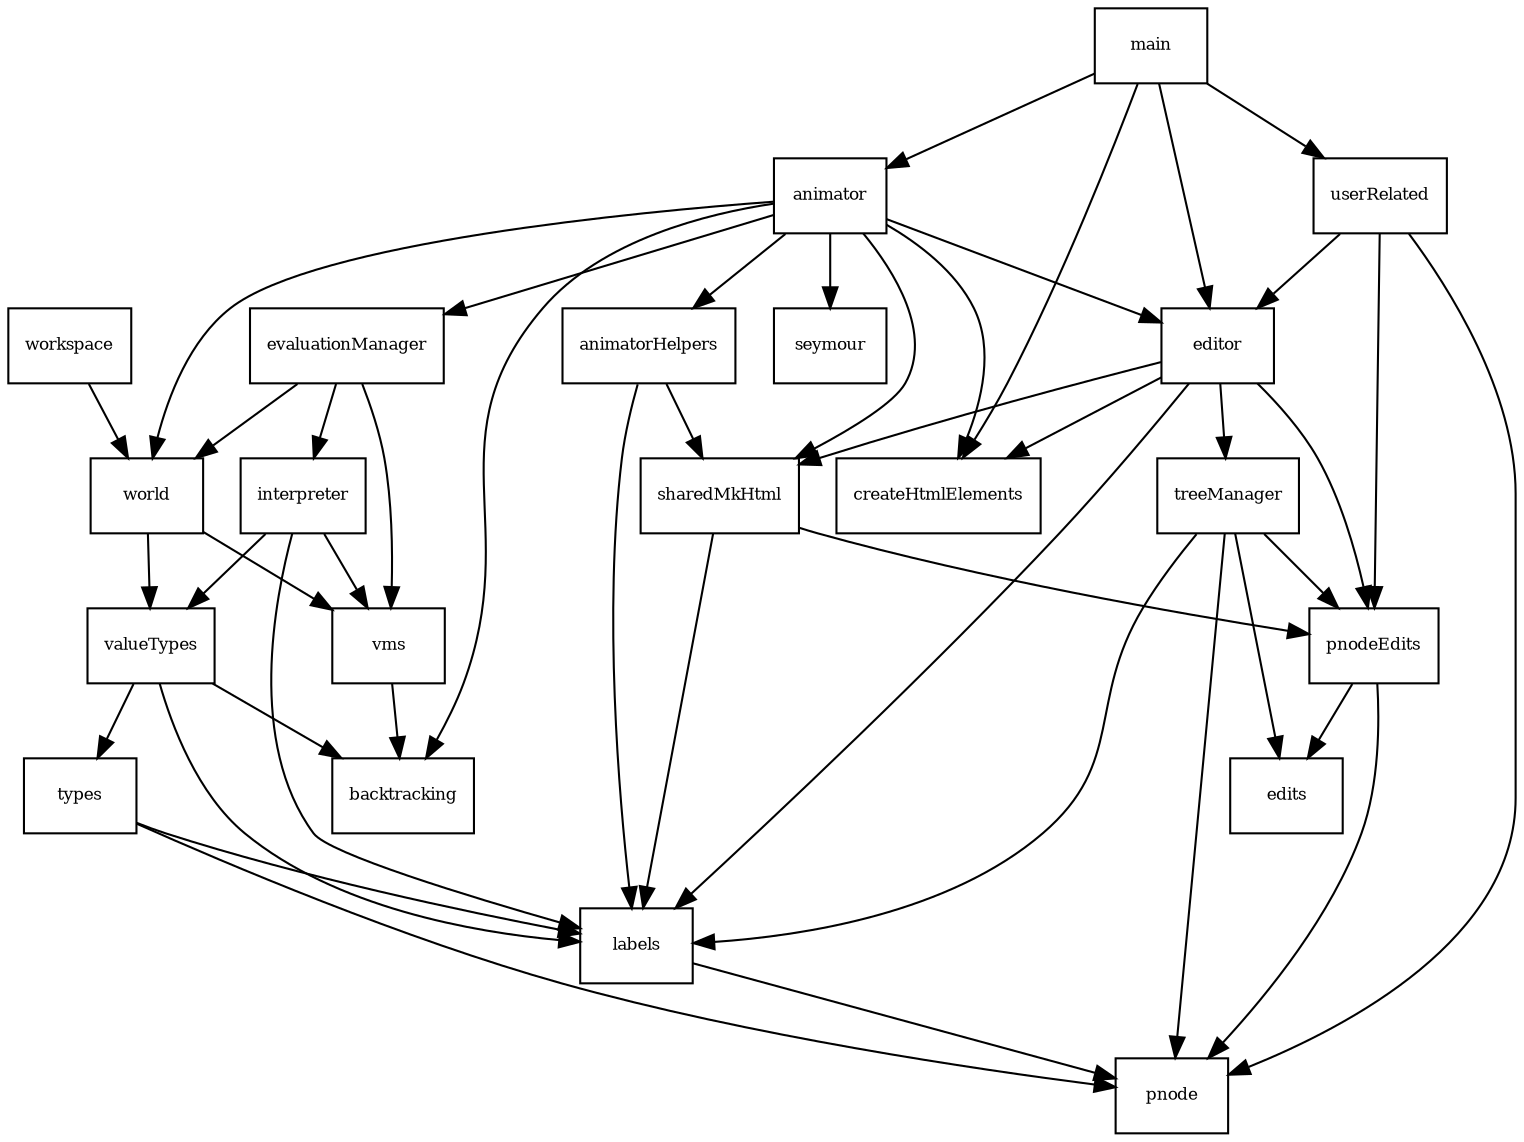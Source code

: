 digraph Depends {

   gsize="8,6"; ratio=fill;
   node[fontsize=8, shape=rectangle];

   animator -> animatorHelpers ;
   animator -> backtracking ;
   animator -> createHtmlElements ;
   animator -> editor ;
   animator -> evaluationManager ;
   animator -> seymour ;
   animator -> sharedMkHtml ;
   animator -> world ;

   animatorHelpers -> labels ;
   animatorHelpers -> sharedMkHtml ;

   editor -> createHtmlElements ;
   editor -> labels ;
   editor -> pnodeEdits ;
   editor -> sharedMkHtml ;
   editor -> treeManager ;

   evaluationManager -> interpreter ;
   evaluationManager -> vms ;
   evaluationManager -> world ;

   interpreter -> labels ;
   interpreter -> valueTypes ;
   interpreter -> vms ;
   
   labels -> pnode

   main -> createHtmlElements ;
   main -> editor ;
   main -> animator ;
   main -> userRelated ;

   pnodeEdits -> edits ;
   pnodeEdits -> pnode ;

   sharedMkHtml -> pnodeEdits ;
   sharedMkHtml -> labels ;

   treeManager -> edits ;
   treeManager -> labels ;
   treeManager -> pnode ;
   treeManager -> pnodeEdits ;

   userRelated -> editor ;
   userRelated -> pnodeEdits ;
   userRelated -> pnode ;

   valueTypes -> backtracking ;
   valueTypes -> labels ;
   valueTypes -> types ;
   
   types -> pnode ;
   types -> labels ;

   vms -> backtracking ;
   
   workspace -> world ;

   world -> valueTypes ;
   world -> vms ;
}
